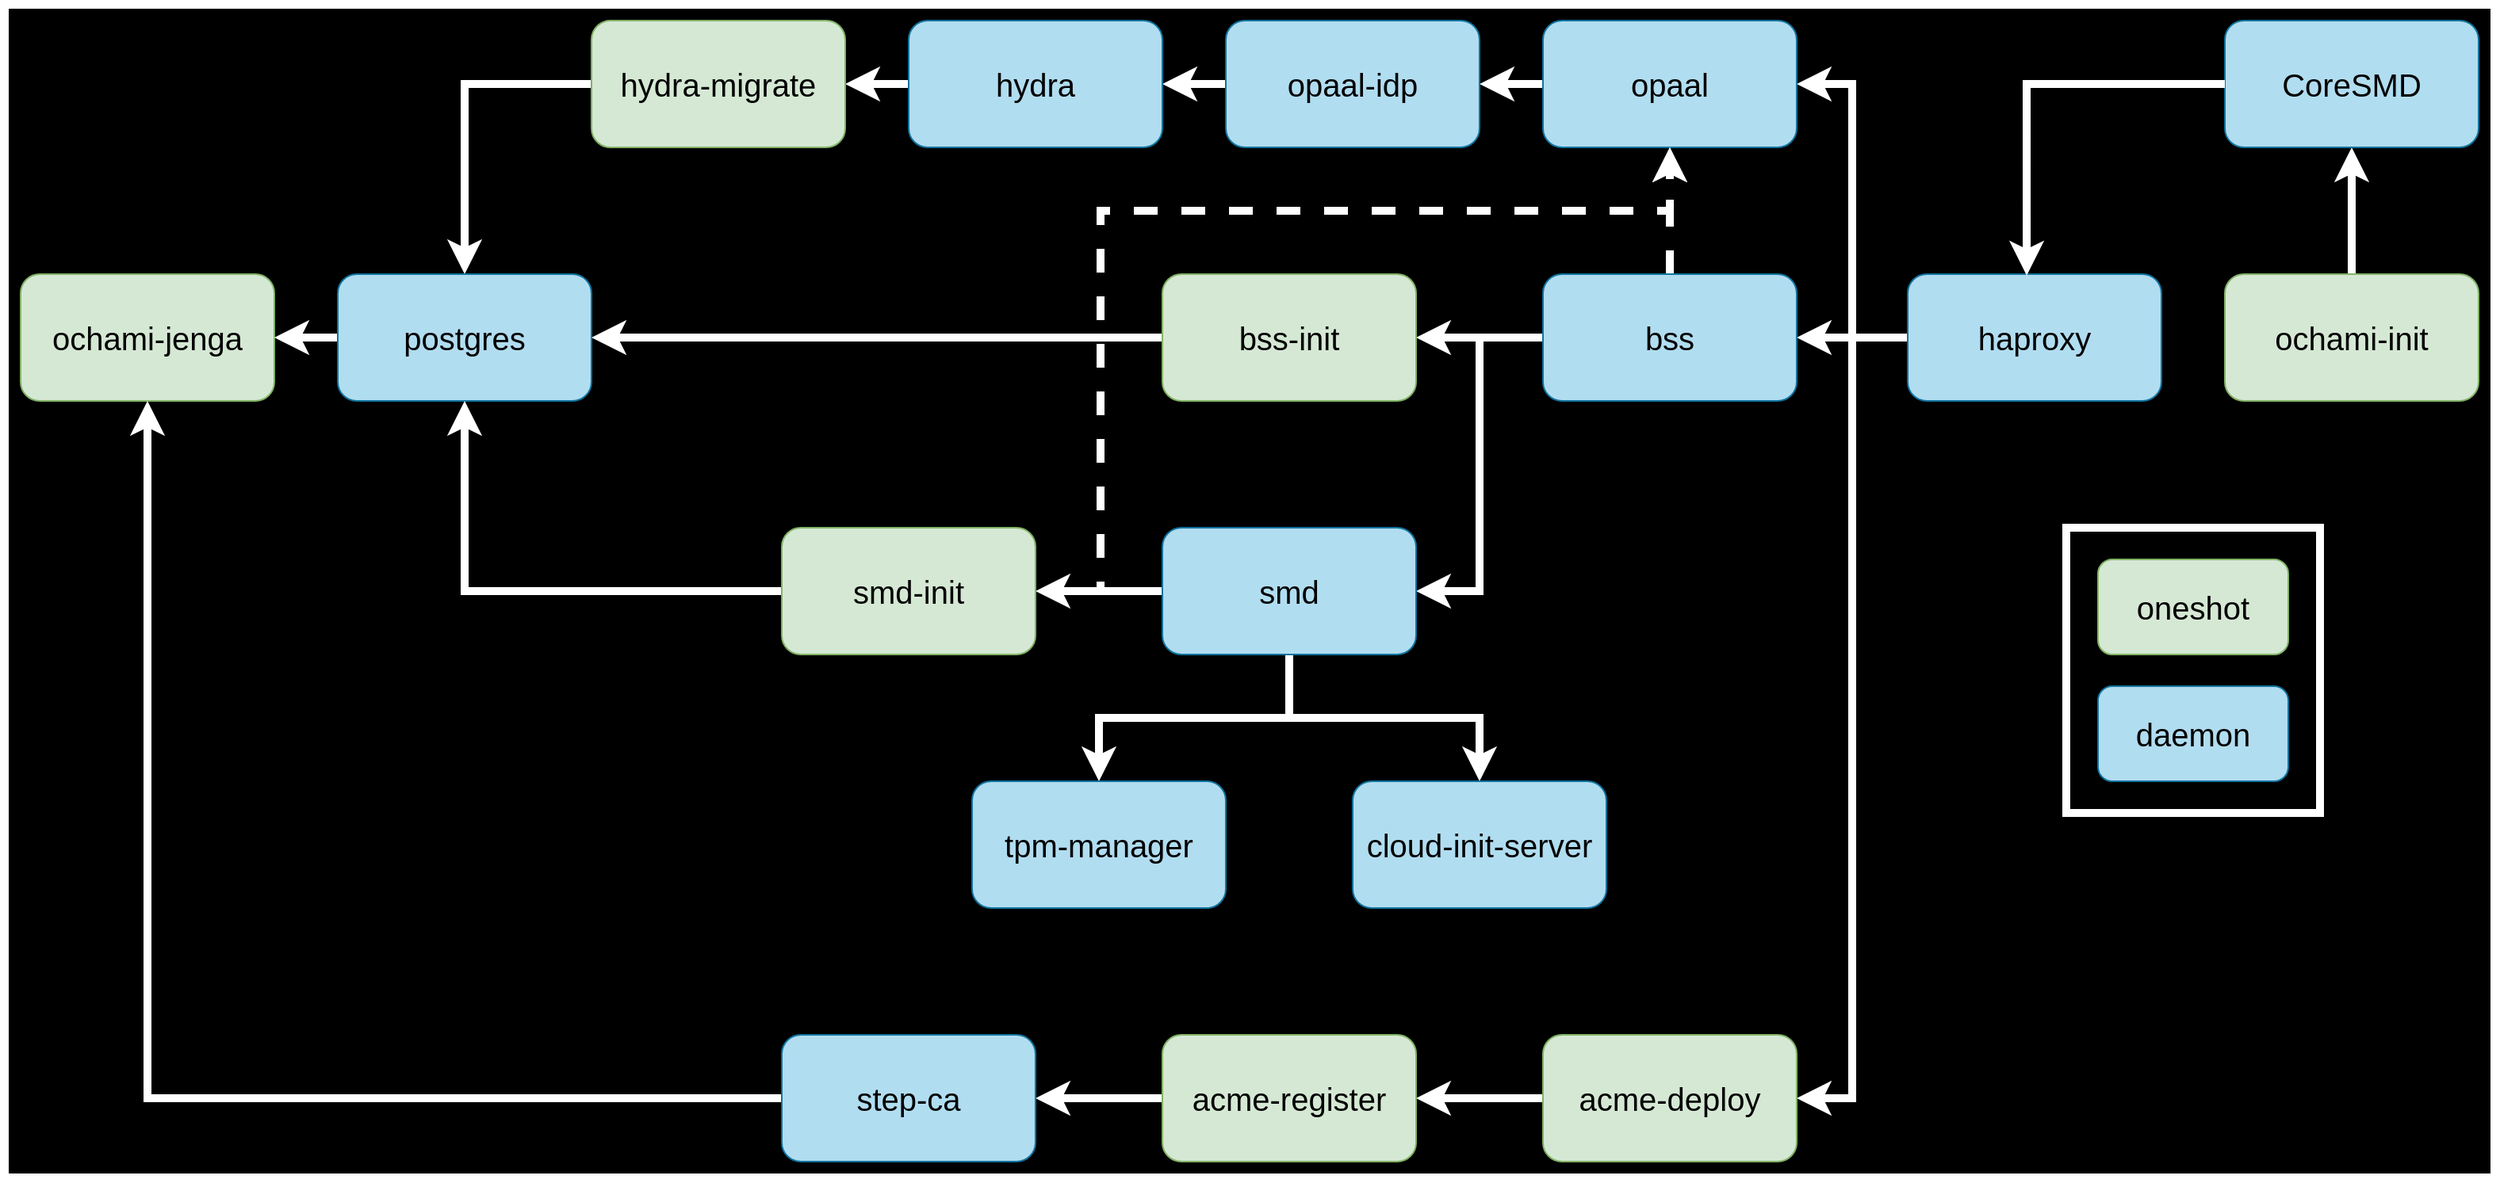 <mxfile version="24.7.17">
  <diagram name="Page-1" id="fs8_ZdsPr8t2v-ktGYmV">
    <mxGraphModel dx="1964" dy="878" grid="1" gridSize="10" guides="1" tooltips="1" connect="1" arrows="1" fold="1" page="1" pageScale="1" pageWidth="850" pageHeight="1100" background="none" math="0" shadow="0">
      <root>
        <mxCell id="0" />
        <mxCell id="1" parent="0" />
        <mxCell id="1ZEqIL1IGXKbyDCEupFX-59" value="" style="rounded=0;whiteSpace=wrap;html=1;fillColor=#000000;perimeterSpacing=5;strokeWidth=5;strokeColor=#FFFFFF;" parent="1" vertex="1">
          <mxGeometry x="-530" y="270" width="1570" height="740" as="geometry" />
        </mxCell>
        <mxCell id="1ZEqIL1IGXKbyDCEupFX-55" value="" style="rounded=0;whiteSpace=wrap;html=1;strokeColor=#FFFFFF;fillColor=#000000;perimeterSpacing=5;strokeWidth=5;" parent="1" vertex="1">
          <mxGeometry x="770" y="600" width="160" height="180" as="geometry" />
        </mxCell>
        <mxCell id="1ZEqIL1IGXKbyDCEupFX-5" value="" style="edgeStyle=orthogonalEdgeStyle;rounded=0;orthogonalLoop=1;jettySize=auto;html=1;strokeColor=#FFFFFF;strokeWidth=5;" parent="1" source="1ZEqIL1IGXKbyDCEupFX-2" target="1ZEqIL1IGXKbyDCEupFX-6" edge="1">
          <mxGeometry relative="1" as="geometry">
            <mxPoint x="930" y="350" as="targetPoint" />
          </mxGeometry>
        </mxCell>
        <mxCell id="1ZEqIL1IGXKbyDCEupFX-2" value="&lt;font style=&quot;font-size: 20px;&quot;&gt;ochami-init&lt;/font&gt;" style="rounded=1;whiteSpace=wrap;html=1;fillColor=#d5e8d4;strokeColor=#82b366;" parent="1" vertex="1">
          <mxGeometry x="870" y="440" width="160" height="80" as="geometry" />
        </mxCell>
        <mxCell id="1ZEqIL1IGXKbyDCEupFX-3" value="ochami-jenga" style="rounded=1;whiteSpace=wrap;html=1;fillColor=#d5e8d4;strokeColor=#82b366;fontSize=20;" parent="1" vertex="1">
          <mxGeometry x="-520" y="440" width="160" height="80" as="geometry" />
        </mxCell>
        <mxCell id="1ZEqIL1IGXKbyDCEupFX-6" value="&lt;font style=&quot;font-size: 20px;&quot;&gt;CoreSMD&lt;/font&gt;" style="rounded=1;whiteSpace=wrap;html=1;fillColor=#b1ddf0;strokeColor=#10739e;" parent="1" vertex="1">
          <mxGeometry x="870" y="280" width="160" height="80" as="geometry" />
        </mxCell>
        <mxCell id="1ZEqIL1IGXKbyDCEupFX-14" value="" style="edgeStyle=orthogonalEdgeStyle;rounded=0;orthogonalLoop=1;jettySize=auto;html=1;entryX=1;entryY=0.5;entryDx=0;entryDy=0;strokeColor=#FFFFFF;strokeWidth=5;" parent="1" source="1ZEqIL1IGXKbyDCEupFX-9" target="1ZEqIL1IGXKbyDCEupFX-13" edge="1">
          <mxGeometry relative="1" as="geometry" />
        </mxCell>
        <mxCell id="1ZEqIL1IGXKbyDCEupFX-15" value="" style="edgeStyle=orthogonalEdgeStyle;rounded=0;orthogonalLoop=1;jettySize=auto;html=1;strokeColor=#FFFFFF;strokeWidth=5;" parent="1" source="1ZEqIL1IGXKbyDCEupFX-9" target="1ZEqIL1IGXKbyDCEupFX-12" edge="1">
          <mxGeometry relative="1" as="geometry" />
        </mxCell>
        <mxCell id="1ZEqIL1IGXKbyDCEupFX-16" value="" style="edgeStyle=orthogonalEdgeStyle;rounded=0;orthogonalLoop=1;jettySize=auto;html=1;entryX=1;entryY=0.5;entryDx=0;entryDy=0;strokeColor=#FFFFFF;strokeWidth=5;" parent="1" source="1ZEqIL1IGXKbyDCEupFX-9" target="1ZEqIL1IGXKbyDCEupFX-11" edge="1">
          <mxGeometry relative="1" as="geometry" />
        </mxCell>
        <mxCell id="1ZEqIL1IGXKbyDCEupFX-9" value="&lt;font style=&quot;font-size: 20px;&quot;&gt;haproxy&lt;/font&gt;" style="rounded=1;whiteSpace=wrap;html=1;fillColor=#b1ddf0;strokeColor=#10739e;" parent="1" vertex="1">
          <mxGeometry x="670" y="440" width="160" height="80" as="geometry" />
        </mxCell>
        <mxCell id="1ZEqIL1IGXKbyDCEupFX-19" value="" style="edgeStyle=orthogonalEdgeStyle;rounded=0;orthogonalLoop=1;jettySize=auto;html=1;strokeColor=#FFFFFF;strokeWidth=5;" parent="1" source="1ZEqIL1IGXKbyDCEupFX-11" target="1ZEqIL1IGXKbyDCEupFX-17" edge="1">
          <mxGeometry relative="1" as="geometry" />
        </mxCell>
        <mxCell id="1ZEqIL1IGXKbyDCEupFX-11" value="opaal" style="rounded=1;whiteSpace=wrap;html=1;fillColor=#b1ddf0;strokeColor=#10739e;fontSize=20;" parent="1" vertex="1">
          <mxGeometry x="440" y="280" width="160" height="80" as="geometry" />
        </mxCell>
        <mxCell id="1ZEqIL1IGXKbyDCEupFX-32" value="" style="edgeStyle=orthogonalEdgeStyle;rounded=0;orthogonalLoop=1;jettySize=auto;html=1;entryX=1;entryY=0.5;entryDx=0;entryDy=0;strokeColor=#FFFFFF;strokeWidth=5;" parent="1" source="1ZEqIL1IGXKbyDCEupFX-12" target="1ZEqIL1IGXKbyDCEupFX-31" edge="1">
          <mxGeometry relative="1" as="geometry" />
        </mxCell>
        <mxCell id="1ZEqIL1IGXKbyDCEupFX-35" style="edgeStyle=orthogonalEdgeStyle;rounded=0;orthogonalLoop=1;jettySize=auto;html=1;entryX=1;entryY=0.5;entryDx=0;entryDy=0;strokeColor=#FFFFFF;strokeWidth=5;" parent="1" source="1ZEqIL1IGXKbyDCEupFX-12" target="1ZEqIL1IGXKbyDCEupFX-30" edge="1">
          <mxGeometry relative="1" as="geometry">
            <mxPoint x="400" y="470" as="targetPoint" />
          </mxGeometry>
        </mxCell>
        <mxCell id="1ZEqIL1IGXKbyDCEupFX-41" value="" style="edgeStyle=orthogonalEdgeStyle;rounded=0;orthogonalLoop=1;jettySize=auto;html=1;dashed=1;strokeColor=#FFFFFF;strokeWidth=5;" parent="1" source="1ZEqIL1IGXKbyDCEupFX-12" target="1ZEqIL1IGXKbyDCEupFX-11" edge="1">
          <mxGeometry relative="1" as="geometry" />
        </mxCell>
        <mxCell id="1ZEqIL1IGXKbyDCEupFX-12" value="bss" style="rounded=1;whiteSpace=wrap;html=1;fillColor=#b1ddf0;strokeColor=#10739e;fontSize=20;" parent="1" vertex="1">
          <mxGeometry x="440" y="440" width="160" height="80" as="geometry" />
        </mxCell>
        <mxCell id="1ZEqIL1IGXKbyDCEupFX-43" value="" style="edgeStyle=orthogonalEdgeStyle;rounded=0;orthogonalLoop=1;jettySize=auto;html=1;strokeColor=#FFFFFF;strokeWidth=5;" parent="1" source="1ZEqIL1IGXKbyDCEupFX-13" target="1ZEqIL1IGXKbyDCEupFX-42" edge="1">
          <mxGeometry relative="1" as="geometry" />
        </mxCell>
        <mxCell id="1ZEqIL1IGXKbyDCEupFX-13" value="acme-deploy" style="rounded=1;whiteSpace=wrap;html=1;fillColor=#d5e8d4;strokeColor=#82b366;fontSize=20;" parent="1" vertex="1">
          <mxGeometry x="440" y="920" width="160" height="80" as="geometry" />
        </mxCell>
        <mxCell id="1ZEqIL1IGXKbyDCEupFX-21" value="" style="edgeStyle=orthogonalEdgeStyle;rounded=0;orthogonalLoop=1;jettySize=auto;html=1;strokeColor=#FFFFFF;strokeWidth=5;" parent="1" source="1ZEqIL1IGXKbyDCEupFX-17" target="1ZEqIL1IGXKbyDCEupFX-20" edge="1">
          <mxGeometry relative="1" as="geometry" />
        </mxCell>
        <mxCell id="1ZEqIL1IGXKbyDCEupFX-17" value="opaal-idp" style="rounded=1;whiteSpace=wrap;html=1;fillColor=#b1ddf0;strokeColor=#10739e;fontSize=20;" parent="1" vertex="1">
          <mxGeometry x="240" y="280" width="160" height="80" as="geometry" />
        </mxCell>
        <mxCell id="1ZEqIL1IGXKbyDCEupFX-23" value="" style="edgeStyle=orthogonalEdgeStyle;rounded=0;orthogonalLoop=1;jettySize=auto;html=1;strokeColor=#FFFFFF;strokeWidth=5;" parent="1" source="1ZEqIL1IGXKbyDCEupFX-20" target="1ZEqIL1IGXKbyDCEupFX-22" edge="1">
          <mxGeometry relative="1" as="geometry" />
        </mxCell>
        <mxCell id="1ZEqIL1IGXKbyDCEupFX-20" value="hydra" style="rounded=1;whiteSpace=wrap;html=1;fillColor=#b1ddf0;strokeColor=#10739e;fontSize=20;" parent="1" vertex="1">
          <mxGeometry x="40" y="280" width="160" height="80" as="geometry" />
        </mxCell>
        <mxCell id="1ZEqIL1IGXKbyDCEupFX-26" value="" style="edgeStyle=orthogonalEdgeStyle;rounded=0;orthogonalLoop=1;jettySize=auto;html=1;entryX=0.5;entryY=0;entryDx=0;entryDy=0;strokeColor=#FFFFFF;strokeWidth=5;" parent="1" source="1ZEqIL1IGXKbyDCEupFX-22" target="1ZEqIL1IGXKbyDCEupFX-24" edge="1">
          <mxGeometry relative="1" as="geometry">
            <mxPoint x="-240" y="430" as="targetPoint" />
            <Array as="points">
              <mxPoint x="-240" y="320" />
            </Array>
          </mxGeometry>
        </mxCell>
        <mxCell id="1ZEqIL1IGXKbyDCEupFX-22" value="&lt;font style=&quot;font-size: 20px;&quot;&gt;hydra-migrate&lt;/font&gt;" style="rounded=1;whiteSpace=wrap;html=1;fillColor=#d5e8d4;strokeColor=#82b366;" parent="1" vertex="1">
          <mxGeometry x="-160" y="280" width="160" height="80" as="geometry" />
        </mxCell>
        <mxCell id="1ZEqIL1IGXKbyDCEupFX-48" value="" style="edgeStyle=orthogonalEdgeStyle;rounded=0;orthogonalLoop=1;jettySize=auto;html=1;strokeColor=#FFFFFF;strokeWidth=5;" parent="1" source="1ZEqIL1IGXKbyDCEupFX-24" target="1ZEqIL1IGXKbyDCEupFX-3" edge="1">
          <mxGeometry relative="1" as="geometry" />
        </mxCell>
        <mxCell id="1ZEqIL1IGXKbyDCEupFX-24" value="postgres" style="rounded=1;whiteSpace=wrap;html=1;fillColor=#b1ddf0;strokeColor=#10739e;fontSize=20;" parent="1" vertex="1">
          <mxGeometry x="-320" y="440" width="160" height="80" as="geometry" />
        </mxCell>
        <mxCell id="1ZEqIL1IGXKbyDCEupFX-34" value="" style="edgeStyle=orthogonalEdgeStyle;rounded=0;orthogonalLoop=1;jettySize=auto;html=1;entryX=1;entryY=0.5;entryDx=0;entryDy=0;strokeColor=#FFFFFF;strokeWidth=5;" parent="1" source="1ZEqIL1IGXKbyDCEupFX-30" target="1ZEqIL1IGXKbyDCEupFX-24" edge="1">
          <mxGeometry relative="1" as="geometry">
            <mxPoint x="120" y="480" as="targetPoint" />
          </mxGeometry>
        </mxCell>
        <mxCell id="1ZEqIL1IGXKbyDCEupFX-30" value="&lt;font style=&quot;font-size: 20px;&quot;&gt;bss-init&lt;/font&gt;" style="rounded=1;whiteSpace=wrap;html=1;fillColor=#d5e8d4;strokeColor=#82b366;" parent="1" vertex="1">
          <mxGeometry x="200" y="440" width="160" height="80" as="geometry" />
        </mxCell>
        <mxCell id="1ZEqIL1IGXKbyDCEupFX-37" value="" style="edgeStyle=orthogonalEdgeStyle;rounded=0;orthogonalLoop=1;jettySize=auto;html=1;strokeColor=#FFFFFF;strokeWidth=5;" parent="1" source="1ZEqIL1IGXKbyDCEupFX-31" target="1ZEqIL1IGXKbyDCEupFX-36" edge="1">
          <mxGeometry relative="1" as="geometry" />
        </mxCell>
        <mxCell id="1ZEqIL1IGXKbyDCEupFX-40" value="" style="edgeStyle=orthogonalEdgeStyle;rounded=0;orthogonalLoop=1;jettySize=auto;html=1;strokeColor=#FFFFFF;dashed=1;strokeWidth=5;" parent="1" source="1ZEqIL1IGXKbyDCEupFX-31" target="1ZEqIL1IGXKbyDCEupFX-11" edge="1">
          <mxGeometry relative="1" as="geometry">
            <mxPoint x="520" y="370" as="targetPoint" />
            <Array as="points">
              <mxPoint x="161" y="640" />
              <mxPoint x="161" y="400" />
              <mxPoint x="520" y="400" />
            </Array>
          </mxGeometry>
        </mxCell>
        <mxCell id="1ZEqIL1IGXKbyDCEupFX-50" value="" style="edgeStyle=orthogonalEdgeStyle;rounded=0;orthogonalLoop=1;jettySize=auto;html=1;entryX=0.5;entryY=0;entryDx=0;entryDy=0;strokeColor=#FFFFFF;strokeWidth=5;" parent="1" source="1ZEqIL1IGXKbyDCEupFX-31" target="1ZEqIL1IGXKbyDCEupFX-51" edge="1">
          <mxGeometry relative="1" as="geometry" />
        </mxCell>
        <mxCell id="1ZEqIL1IGXKbyDCEupFX-52" style="edgeStyle=orthogonalEdgeStyle;rounded=0;orthogonalLoop=1;jettySize=auto;html=1;entryX=0.5;entryY=0;entryDx=0;entryDy=0;strokeColor=#FFFFFF;strokeWidth=5;" parent="1" source="1ZEqIL1IGXKbyDCEupFX-31" target="1ZEqIL1IGXKbyDCEupFX-49" edge="1">
          <mxGeometry relative="1" as="geometry" />
        </mxCell>
        <mxCell id="1ZEqIL1IGXKbyDCEupFX-31" value="smd" style="rounded=1;whiteSpace=wrap;html=1;fillColor=#b1ddf0;strokeColor=#10739e;fontSize=20;" parent="1" vertex="1">
          <mxGeometry x="200" y="600" width="160" height="80" as="geometry" />
        </mxCell>
        <mxCell id="1ZEqIL1IGXKbyDCEupFX-39" value="" style="edgeStyle=orthogonalEdgeStyle;rounded=0;orthogonalLoop=1;jettySize=auto;html=1;entryX=0.5;entryY=1;entryDx=0;entryDy=0;strokeColor=#FFFFFF;strokeWidth=5;" parent="1" source="1ZEqIL1IGXKbyDCEupFX-36" target="1ZEqIL1IGXKbyDCEupFX-24" edge="1">
          <mxGeometry relative="1" as="geometry">
            <mxPoint x="-120" y="640" as="targetPoint" />
          </mxGeometry>
        </mxCell>
        <mxCell id="1ZEqIL1IGXKbyDCEupFX-36" value="&lt;font style=&quot;font-size: 20px;&quot;&gt;smd-init&lt;/font&gt;" style="rounded=1;whiteSpace=wrap;html=1;fillColor=#d5e8d4;strokeColor=#82b366;" parent="1" vertex="1">
          <mxGeometry x="-40" y="600" width="160" height="80" as="geometry" />
        </mxCell>
        <mxCell id="1ZEqIL1IGXKbyDCEupFX-45" value="" style="edgeStyle=orthogonalEdgeStyle;rounded=0;orthogonalLoop=1;jettySize=auto;html=1;strokeColor=#FFFFFF;strokeWidth=5;" parent="1" source="1ZEqIL1IGXKbyDCEupFX-42" target="1ZEqIL1IGXKbyDCEupFX-44" edge="1">
          <mxGeometry relative="1" as="geometry" />
        </mxCell>
        <mxCell id="1ZEqIL1IGXKbyDCEupFX-42" value="acme-register" style="rounded=1;whiteSpace=wrap;html=1;fillColor=#d5e8d4;strokeColor=#82b366;fontSize=20;" parent="1" vertex="1">
          <mxGeometry x="200" y="920" width="160" height="80" as="geometry" />
        </mxCell>
        <mxCell id="1ZEqIL1IGXKbyDCEupFX-47" value="" style="edgeStyle=orthogonalEdgeStyle;rounded=0;orthogonalLoop=1;jettySize=auto;html=1;entryX=0.5;entryY=1;entryDx=0;entryDy=0;strokeColor=#FFFFFF;strokeWidth=5;" parent="1" source="1ZEqIL1IGXKbyDCEupFX-44" target="1ZEqIL1IGXKbyDCEupFX-3" edge="1">
          <mxGeometry relative="1" as="geometry">
            <mxPoint x="-120" y="800" as="targetPoint" />
          </mxGeometry>
        </mxCell>
        <mxCell id="1ZEqIL1IGXKbyDCEupFX-44" value="step-ca" style="rounded=1;whiteSpace=wrap;html=1;fillColor=#b1ddf0;strokeColor=#10739e;fontSize=20;" parent="1" vertex="1">
          <mxGeometry x="-40" y="920" width="160" height="80" as="geometry" />
        </mxCell>
        <mxCell id="1ZEqIL1IGXKbyDCEupFX-49" value="tpm-manager" style="rounded=1;whiteSpace=wrap;html=1;fillColor=#b1ddf0;strokeColor=#10739e;fontSize=20;" parent="1" vertex="1">
          <mxGeometry x="80" y="760" width="160" height="80" as="geometry" />
        </mxCell>
        <mxCell id="1ZEqIL1IGXKbyDCEupFX-51" value="cloud-init-server" style="rounded=1;whiteSpace=wrap;html=1;fillColor=#b1ddf0;strokeColor=#10739e;fontSize=20;" parent="1" vertex="1">
          <mxGeometry x="320" y="760" width="160" height="80" as="geometry" />
        </mxCell>
        <mxCell id="1ZEqIL1IGXKbyDCEupFX-53" value="&lt;font style=&quot;font-size: 20px;&quot;&gt;oneshot&lt;/font&gt;" style="rounded=1;whiteSpace=wrap;html=1;fillColor=#d5e8d4;strokeColor=#82b366;" parent="1" vertex="1">
          <mxGeometry x="790" y="620" width="120" height="60" as="geometry" />
        </mxCell>
        <mxCell id="1ZEqIL1IGXKbyDCEupFX-54" value="daemon" style="rounded=1;whiteSpace=wrap;html=1;fillColor=#b1ddf0;strokeColor=#10739e;fontSize=20;" parent="1" vertex="1">
          <mxGeometry x="790" y="700" width="120" height="60" as="geometry" />
        </mxCell>
        <mxCell id="2owSJNtIzbq3pT11VpYy-1" value="" style="edgeStyle=orthogonalEdgeStyle;rounded=0;orthogonalLoop=1;jettySize=auto;html=1;strokeColor=#FFFFFF;strokeWidth=5;exitX=0;exitY=0.5;exitDx=0;exitDy=0;entryX=0.469;entryY=0.011;entryDx=0;entryDy=0;entryPerimeter=0;" edge="1" parent="1" source="1ZEqIL1IGXKbyDCEupFX-6" target="1ZEqIL1IGXKbyDCEupFX-9">
          <mxGeometry relative="1" as="geometry">
            <mxPoint x="800" y="320" as="targetPoint" />
            <mxPoint x="800" y="400" as="sourcePoint" />
          </mxGeometry>
        </mxCell>
      </root>
    </mxGraphModel>
  </diagram>
</mxfile>
